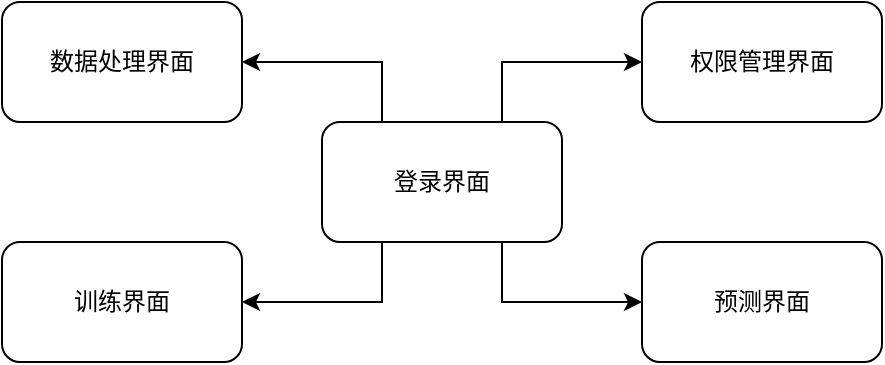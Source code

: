 <mxfile version="21.3.2" type="github">
  <diagram id="R2lEEEUBdFMjLlhIrx00" name="Page-1">
    <mxGraphModel dx="882" dy="606" grid="1" gridSize="10" guides="1" tooltips="1" connect="1" arrows="1" fold="1" page="1" pageScale="1" pageWidth="850" pageHeight="1100" math="0" shadow="0" extFonts="Permanent Marker^https://fonts.googleapis.com/css?family=Permanent+Marker">
      <root>
        <mxCell id="0" />
        <mxCell id="1" parent="0" />
        <mxCell id="bP7QXjPDy8Wm8rS-N-9a-8" style="edgeStyle=orthogonalEdgeStyle;rounded=0;orthogonalLoop=1;jettySize=auto;html=1;exitX=0.25;exitY=0;exitDx=0;exitDy=0;entryX=1;entryY=0.5;entryDx=0;entryDy=0;" edge="1" parent="1" source="bP7QXjPDy8Wm8rS-N-9a-1" target="bP7QXjPDy8Wm8rS-N-9a-3">
          <mxGeometry relative="1" as="geometry" />
        </mxCell>
        <mxCell id="bP7QXjPDy8Wm8rS-N-9a-9" style="edgeStyle=orthogonalEdgeStyle;rounded=0;orthogonalLoop=1;jettySize=auto;html=1;exitX=0.75;exitY=0;exitDx=0;exitDy=0;entryX=0;entryY=0.5;entryDx=0;entryDy=0;" edge="1" parent="1" source="bP7QXjPDy8Wm8rS-N-9a-1" target="bP7QXjPDy8Wm8rS-N-9a-5">
          <mxGeometry relative="1" as="geometry" />
        </mxCell>
        <mxCell id="bP7QXjPDy8Wm8rS-N-9a-10" style="edgeStyle=orthogonalEdgeStyle;rounded=0;orthogonalLoop=1;jettySize=auto;html=1;exitX=0.25;exitY=1;exitDx=0;exitDy=0;entryX=1;entryY=0.5;entryDx=0;entryDy=0;" edge="1" parent="1" source="bP7QXjPDy8Wm8rS-N-9a-1" target="bP7QXjPDy8Wm8rS-N-9a-2">
          <mxGeometry relative="1" as="geometry" />
        </mxCell>
        <mxCell id="bP7QXjPDy8Wm8rS-N-9a-11" style="edgeStyle=orthogonalEdgeStyle;rounded=0;orthogonalLoop=1;jettySize=auto;html=1;exitX=0.75;exitY=1;exitDx=0;exitDy=0;entryX=0;entryY=0.5;entryDx=0;entryDy=0;" edge="1" parent="1" source="bP7QXjPDy8Wm8rS-N-9a-1" target="bP7QXjPDy8Wm8rS-N-9a-4">
          <mxGeometry relative="1" as="geometry" />
        </mxCell>
        <mxCell id="bP7QXjPDy8Wm8rS-N-9a-1" value="登录界面" style="rounded=1;whiteSpace=wrap;html=1;" vertex="1" parent="1">
          <mxGeometry x="320" y="200" width="120" height="60" as="geometry" />
        </mxCell>
        <mxCell id="bP7QXjPDy8Wm8rS-N-9a-2" value="训练界面" style="rounded=1;whiteSpace=wrap;html=1;" vertex="1" parent="1">
          <mxGeometry x="160" y="260" width="120" height="60" as="geometry" />
        </mxCell>
        <mxCell id="bP7QXjPDy8Wm8rS-N-9a-3" value="数据处理界面" style="rounded=1;whiteSpace=wrap;html=1;" vertex="1" parent="1">
          <mxGeometry x="160" y="140" width="120" height="60" as="geometry" />
        </mxCell>
        <mxCell id="bP7QXjPDy8Wm8rS-N-9a-4" value="预测界面" style="rounded=1;whiteSpace=wrap;html=1;" vertex="1" parent="1">
          <mxGeometry x="480" y="260" width="120" height="60" as="geometry" />
        </mxCell>
        <mxCell id="bP7QXjPDy8Wm8rS-N-9a-5" value="权限管理界面" style="rounded=1;whiteSpace=wrap;html=1;" vertex="1" parent="1">
          <mxGeometry x="480" y="140" width="120" height="60" as="geometry" />
        </mxCell>
      </root>
    </mxGraphModel>
  </diagram>
</mxfile>
